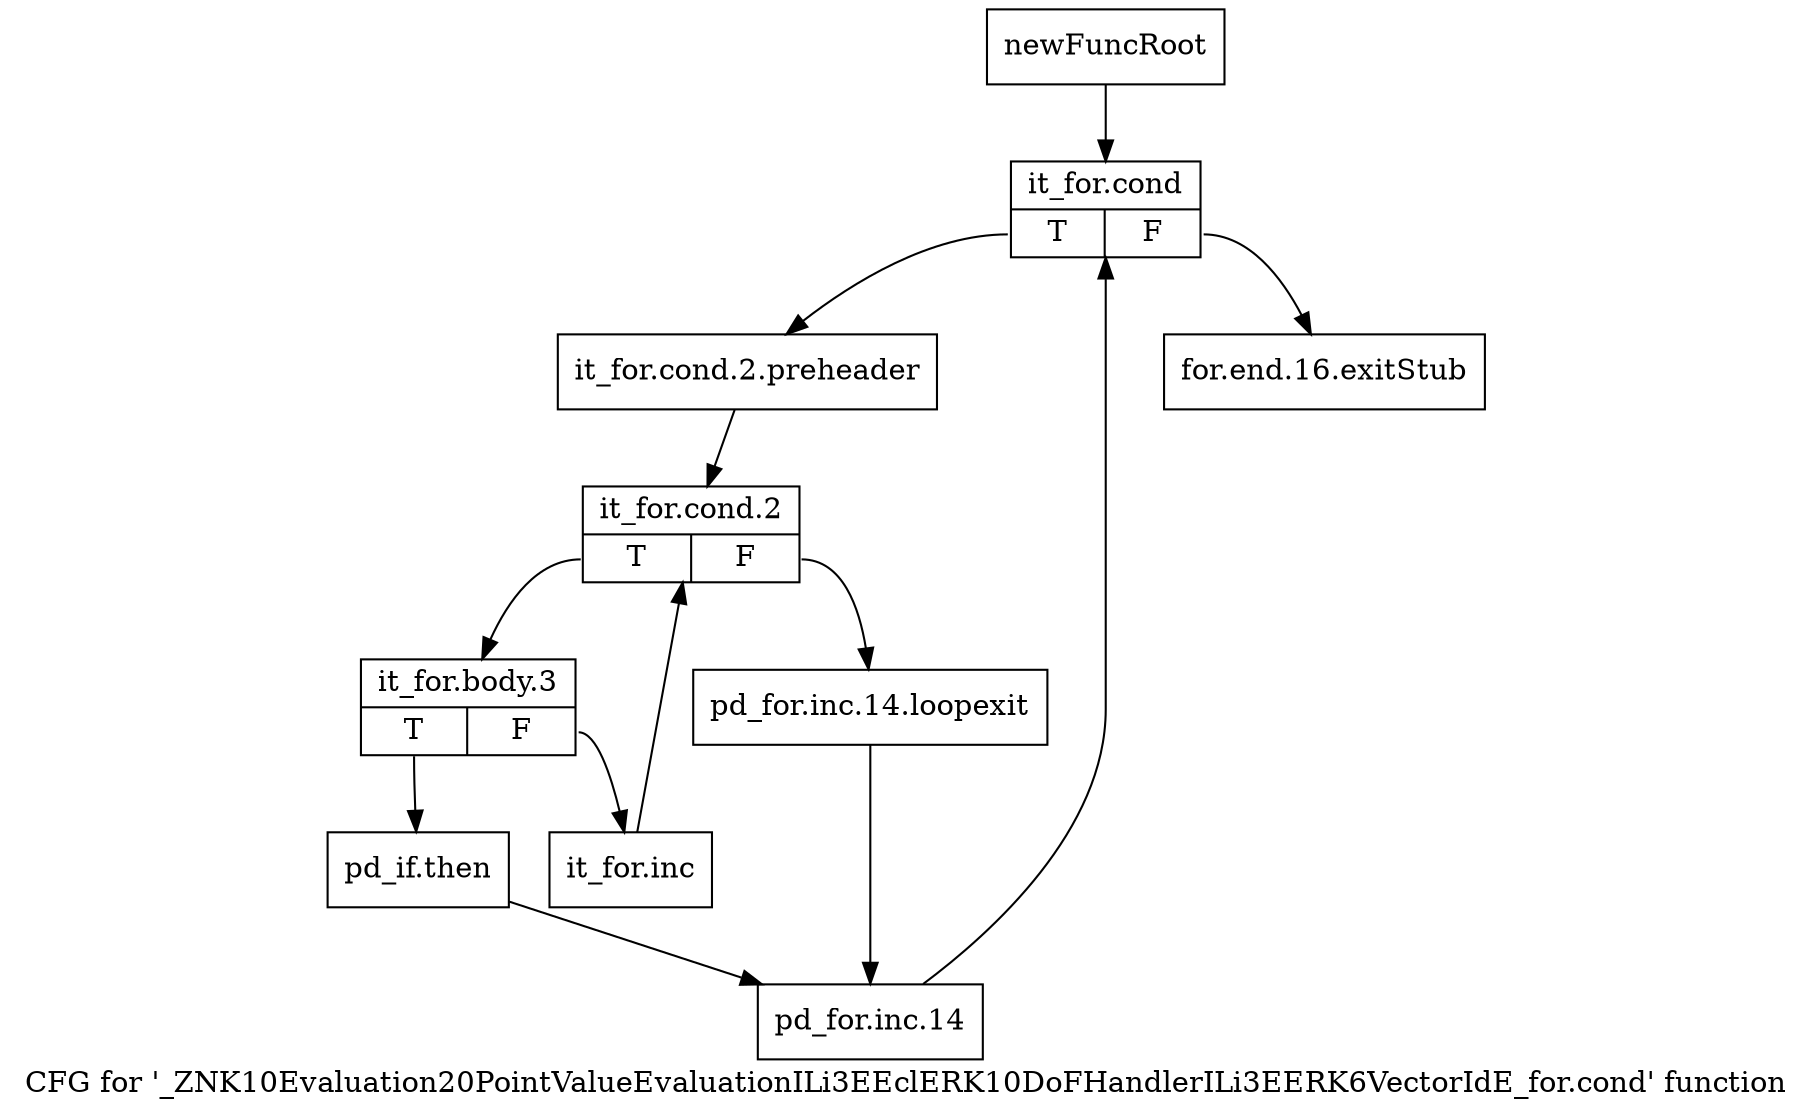 digraph "CFG for '_ZNK10Evaluation20PointValueEvaluationILi3EEclERK10DoFHandlerILi3EERK6VectorIdE_for.cond' function" {
	label="CFG for '_ZNK10Evaluation20PointValueEvaluationILi3EEclERK10DoFHandlerILi3EERK6VectorIdE_for.cond' function";

	Node0x9758630 [shape=record,label="{newFuncRoot}"];
	Node0x9758630 -> Node0x97586d0;
	Node0x9758680 [shape=record,label="{for.end.16.exitStub}"];
	Node0x97586d0 [shape=record,label="{it_for.cond|{<s0>T|<s1>F}}"];
	Node0x97586d0:s0 -> Node0x9758720;
	Node0x97586d0:s1 -> Node0x9758680;
	Node0x9758720 [shape=record,label="{it_for.cond.2.preheader}"];
	Node0x9758720 -> Node0x9758770;
	Node0x9758770 [shape=record,label="{it_for.cond.2|{<s0>T|<s1>F}}"];
	Node0x9758770:s0 -> Node0x9758810;
	Node0x9758770:s1 -> Node0x97587c0;
	Node0x97587c0 [shape=record,label="{pd_for.inc.14.loopexit}"];
	Node0x97587c0 -> Node0x9758900;
	Node0x9758810 [shape=record,label="{it_for.body.3|{<s0>T|<s1>F}}"];
	Node0x9758810:s0 -> Node0x97588b0;
	Node0x9758810:s1 -> Node0x9758860;
	Node0x9758860 [shape=record,label="{it_for.inc}"];
	Node0x9758860 -> Node0x9758770;
	Node0x97588b0 [shape=record,label="{pd_if.then}"];
	Node0x97588b0 -> Node0x9758900;
	Node0x9758900 [shape=record,label="{pd_for.inc.14}"];
	Node0x9758900 -> Node0x97586d0;
}
